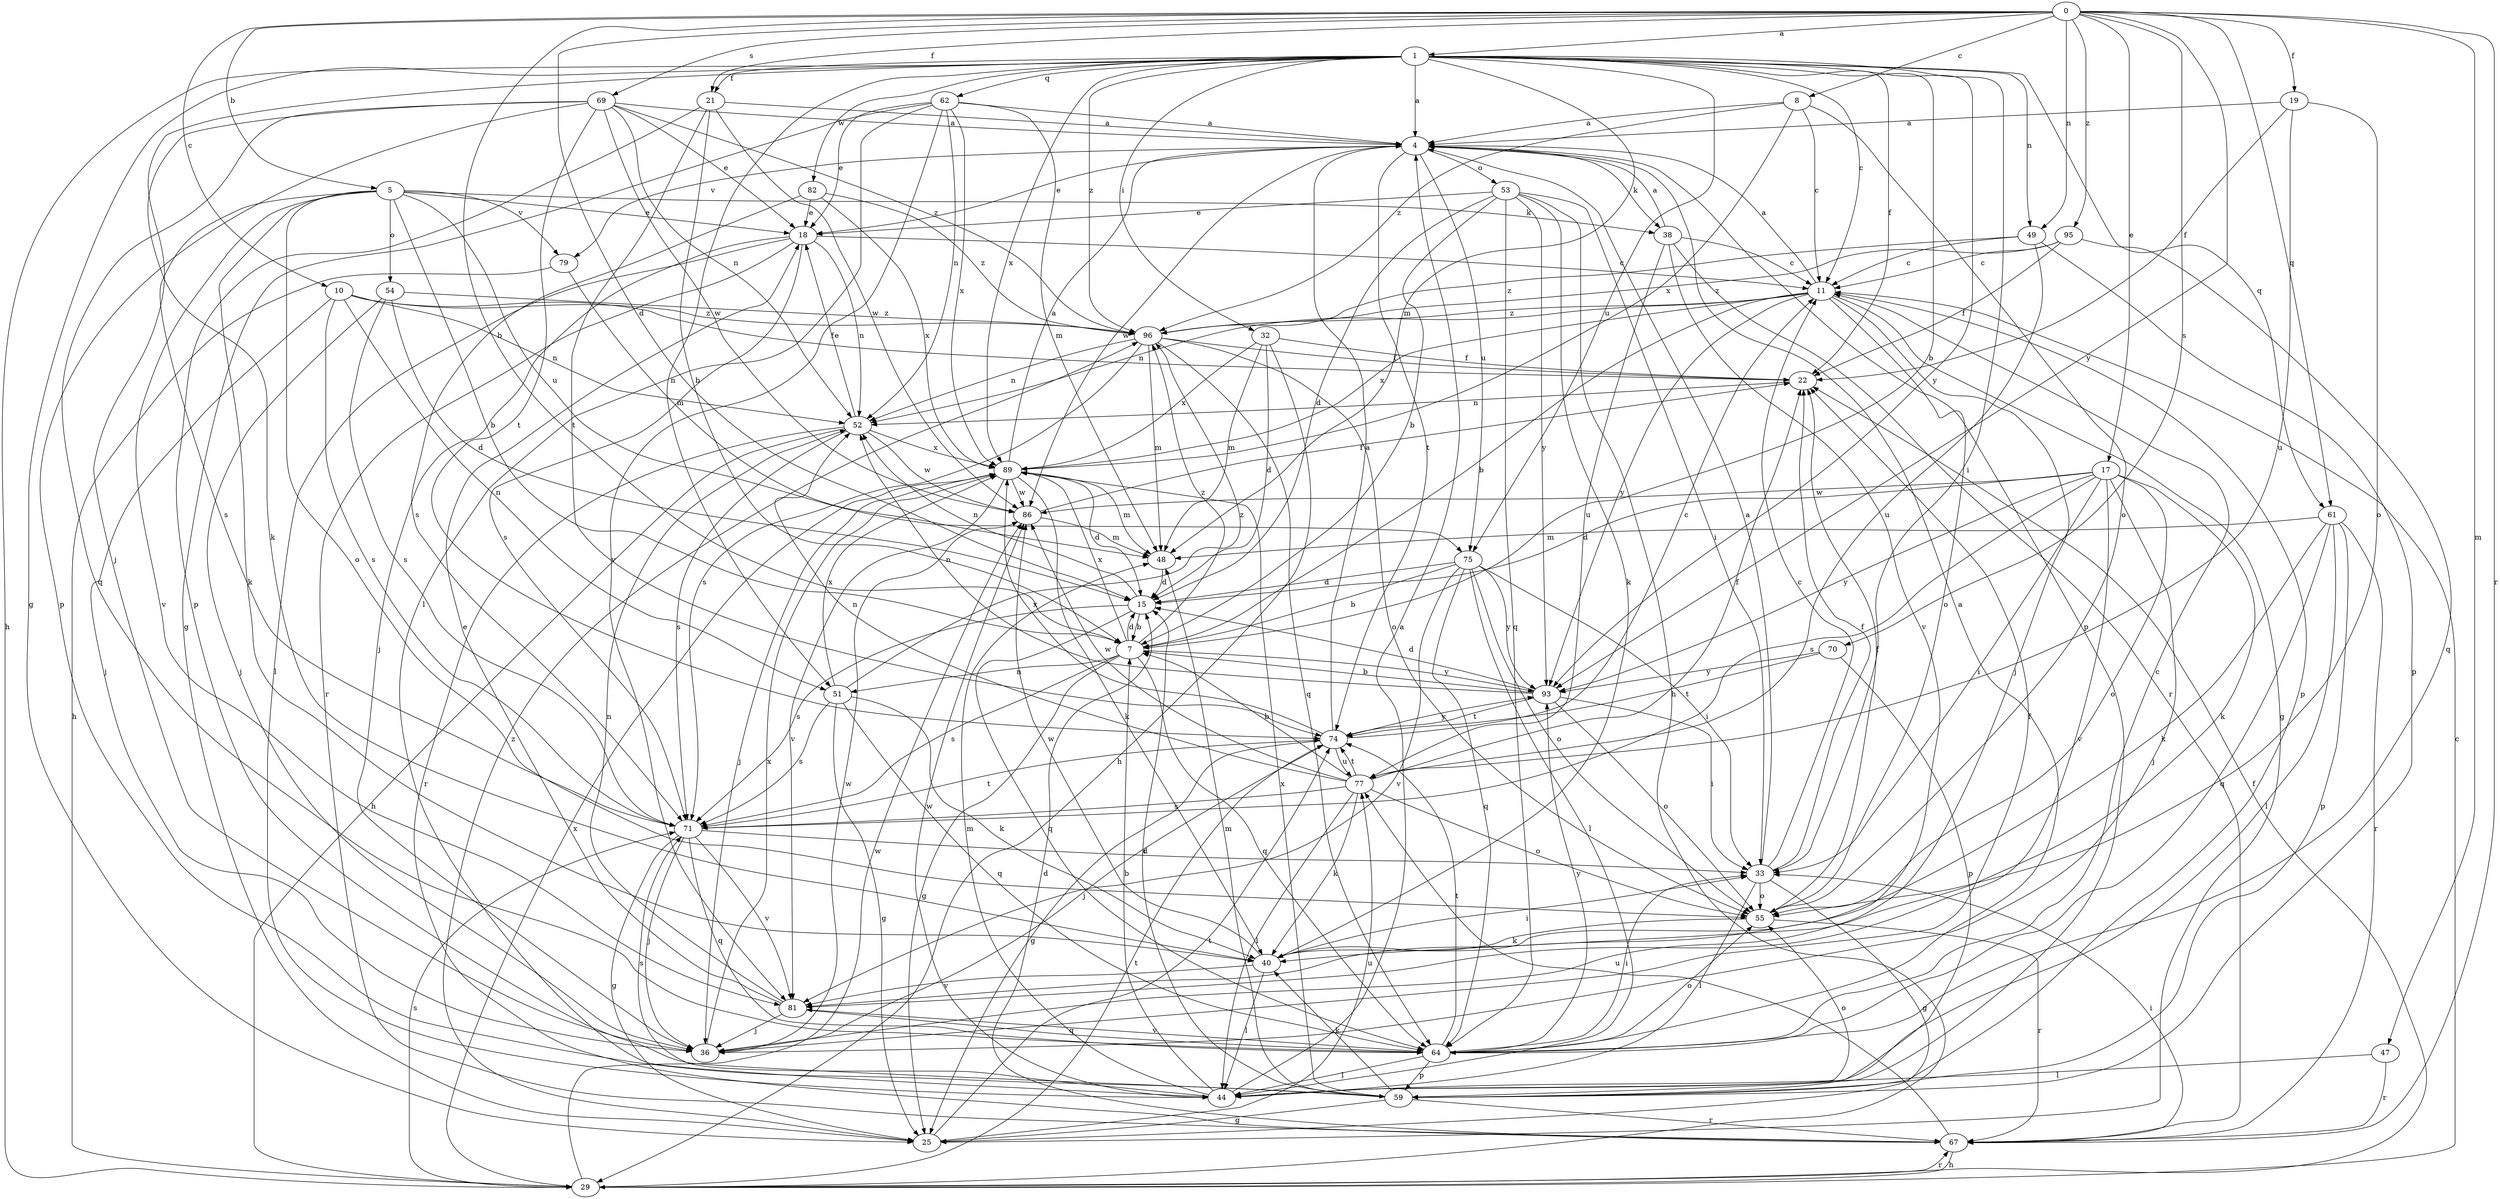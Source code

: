 strict digraph  {
0;
1;
4;
5;
7;
8;
10;
11;
15;
17;
18;
19;
21;
22;
25;
29;
32;
33;
36;
38;
40;
44;
47;
48;
49;
51;
52;
53;
54;
55;
59;
61;
62;
64;
67;
69;
70;
71;
74;
75;
77;
79;
81;
82;
86;
89;
93;
95;
96;
0 -> 1  [label=a];
0 -> 5  [label=b];
0 -> 7  [label=b];
0 -> 8  [label=c];
0 -> 10  [label=c];
0 -> 15  [label=d];
0 -> 17  [label=e];
0 -> 19  [label=f];
0 -> 21  [label=f];
0 -> 47  [label=m];
0 -> 49  [label=n];
0 -> 61  [label=q];
0 -> 67  [label=r];
0 -> 69  [label=s];
0 -> 70  [label=s];
0 -> 93  [label=y];
0 -> 95  [label=z];
1 -> 4  [label=a];
1 -> 7  [label=b];
1 -> 11  [label=c];
1 -> 21  [label=f];
1 -> 22  [label=f];
1 -> 25  [label=g];
1 -> 29  [label=h];
1 -> 32  [label=i];
1 -> 33  [label=i];
1 -> 36  [label=j];
1 -> 48  [label=m];
1 -> 49  [label=n];
1 -> 51  [label=n];
1 -> 61  [label=q];
1 -> 62  [label=q];
1 -> 75  [label=u];
1 -> 82  [label=w];
1 -> 89  [label=x];
1 -> 93  [label=y];
1 -> 96  [label=z];
4 -> 18  [label=e];
4 -> 38  [label=k];
4 -> 53  [label=o];
4 -> 59  [label=p];
4 -> 74  [label=t];
4 -> 75  [label=u];
4 -> 79  [label=v];
4 -> 86  [label=w];
5 -> 7  [label=b];
5 -> 18  [label=e];
5 -> 38  [label=k];
5 -> 40  [label=k];
5 -> 54  [label=o];
5 -> 55  [label=o];
5 -> 71  [label=s];
5 -> 75  [label=u];
5 -> 79  [label=v];
5 -> 81  [label=v];
7 -> 15  [label=d];
7 -> 25  [label=g];
7 -> 51  [label=n];
7 -> 64  [label=q];
7 -> 71  [label=s];
7 -> 89  [label=x];
7 -> 93  [label=y];
7 -> 96  [label=z];
8 -> 4  [label=a];
8 -> 11  [label=c];
8 -> 55  [label=o];
8 -> 89  [label=x];
8 -> 96  [label=z];
10 -> 22  [label=f];
10 -> 36  [label=j];
10 -> 51  [label=n];
10 -> 52  [label=n];
10 -> 71  [label=s];
10 -> 96  [label=z];
11 -> 4  [label=a];
11 -> 7  [label=b];
11 -> 25  [label=g];
11 -> 36  [label=j];
11 -> 52  [label=n];
11 -> 55  [label=o];
11 -> 59  [label=p];
11 -> 89  [label=x];
11 -> 93  [label=y];
11 -> 96  [label=z];
15 -> 7  [label=b];
15 -> 52  [label=n];
15 -> 64  [label=q];
15 -> 71  [label=s];
17 -> 15  [label=d];
17 -> 33  [label=i];
17 -> 36  [label=j];
17 -> 40  [label=k];
17 -> 55  [label=o];
17 -> 71  [label=s];
17 -> 81  [label=v];
17 -> 86  [label=w];
17 -> 93  [label=y];
18 -> 11  [label=c];
18 -> 36  [label=j];
18 -> 44  [label=l];
18 -> 52  [label=n];
18 -> 67  [label=r];
18 -> 71  [label=s];
19 -> 4  [label=a];
19 -> 22  [label=f];
19 -> 55  [label=o];
19 -> 77  [label=u];
21 -> 4  [label=a];
21 -> 7  [label=b];
21 -> 59  [label=p];
21 -> 74  [label=t];
21 -> 86  [label=w];
22 -> 52  [label=n];
25 -> 74  [label=t];
25 -> 77  [label=u];
25 -> 96  [label=z];
29 -> 11  [label=c];
29 -> 22  [label=f];
29 -> 67  [label=r];
29 -> 71  [label=s];
29 -> 74  [label=t];
29 -> 86  [label=w];
29 -> 89  [label=x];
32 -> 15  [label=d];
32 -> 22  [label=f];
32 -> 29  [label=h];
32 -> 48  [label=m];
32 -> 89  [label=x];
33 -> 4  [label=a];
33 -> 11  [label=c];
33 -> 22  [label=f];
33 -> 25  [label=g];
33 -> 44  [label=l];
33 -> 55  [label=o];
36 -> 22  [label=f];
36 -> 86  [label=w];
36 -> 89  [label=x];
38 -> 4  [label=a];
38 -> 11  [label=c];
38 -> 67  [label=r];
38 -> 77  [label=u];
38 -> 81  [label=v];
40 -> 33  [label=i];
40 -> 44  [label=l];
40 -> 81  [label=v];
40 -> 86  [label=w];
44 -> 4  [label=a];
44 -> 7  [label=b];
44 -> 48  [label=m];
44 -> 55  [label=o];
44 -> 71  [label=s];
44 -> 86  [label=w];
47 -> 44  [label=l];
47 -> 67  [label=r];
48 -> 15  [label=d];
49 -> 11  [label=c];
49 -> 59  [label=p];
49 -> 77  [label=u];
49 -> 96  [label=z];
51 -> 25  [label=g];
51 -> 40  [label=k];
51 -> 64  [label=q];
51 -> 71  [label=s];
51 -> 89  [label=x];
51 -> 96  [label=z];
52 -> 18  [label=e];
52 -> 29  [label=h];
52 -> 67  [label=r];
52 -> 71  [label=s];
52 -> 86  [label=w];
52 -> 89  [label=x];
53 -> 7  [label=b];
53 -> 15  [label=d];
53 -> 18  [label=e];
53 -> 29  [label=h];
53 -> 33  [label=i];
53 -> 40  [label=k];
53 -> 64  [label=q];
53 -> 93  [label=y];
54 -> 15  [label=d];
54 -> 36  [label=j];
54 -> 71  [label=s];
54 -> 96  [label=z];
55 -> 22  [label=f];
55 -> 40  [label=k];
55 -> 67  [label=r];
59 -> 15  [label=d];
59 -> 25  [label=g];
59 -> 40  [label=k];
59 -> 48  [label=m];
59 -> 67  [label=r];
59 -> 89  [label=x];
61 -> 40  [label=k];
61 -> 44  [label=l];
61 -> 48  [label=m];
61 -> 59  [label=p];
61 -> 64  [label=q];
61 -> 67  [label=r];
62 -> 4  [label=a];
62 -> 18  [label=e];
62 -> 25  [label=g];
62 -> 44  [label=l];
62 -> 48  [label=m];
62 -> 52  [label=n];
62 -> 81  [label=v];
62 -> 89  [label=x];
64 -> 4  [label=a];
64 -> 11  [label=c];
64 -> 33  [label=i];
64 -> 44  [label=l];
64 -> 55  [label=o];
64 -> 59  [label=p];
64 -> 74  [label=t];
64 -> 81  [label=v];
64 -> 93  [label=y];
67 -> 15  [label=d];
67 -> 29  [label=h];
67 -> 33  [label=i];
67 -> 77  [label=u];
69 -> 4  [label=a];
69 -> 18  [label=e];
69 -> 40  [label=k];
69 -> 52  [label=n];
69 -> 59  [label=p];
69 -> 64  [label=q];
69 -> 74  [label=t];
69 -> 86  [label=w];
69 -> 96  [label=z];
70 -> 59  [label=p];
70 -> 74  [label=t];
70 -> 93  [label=y];
71 -> 25  [label=g];
71 -> 33  [label=i];
71 -> 36  [label=j];
71 -> 64  [label=q];
71 -> 74  [label=t];
71 -> 81  [label=v];
74 -> 4  [label=a];
74 -> 11  [label=c];
74 -> 25  [label=g];
74 -> 36  [label=j];
74 -> 77  [label=u];
74 -> 89  [label=x];
74 -> 93  [label=y];
75 -> 7  [label=b];
75 -> 15  [label=d];
75 -> 33  [label=i];
75 -> 44  [label=l];
75 -> 55  [label=o];
75 -> 64  [label=q];
75 -> 81  [label=v];
75 -> 93  [label=y];
77 -> 7  [label=b];
77 -> 22  [label=f];
77 -> 40  [label=k];
77 -> 44  [label=l];
77 -> 52  [label=n];
77 -> 55  [label=o];
77 -> 71  [label=s];
77 -> 74  [label=t];
77 -> 86  [label=w];
79 -> 29  [label=h];
79 -> 48  [label=m];
81 -> 18  [label=e];
81 -> 36  [label=j];
81 -> 52  [label=n];
81 -> 64  [label=q];
82 -> 18  [label=e];
82 -> 71  [label=s];
82 -> 89  [label=x];
82 -> 96  [label=z];
86 -> 22  [label=f];
86 -> 48  [label=m];
89 -> 4  [label=a];
89 -> 15  [label=d];
89 -> 36  [label=j];
89 -> 40  [label=k];
89 -> 48  [label=m];
89 -> 81  [label=v];
89 -> 86  [label=w];
93 -> 7  [label=b];
93 -> 15  [label=d];
93 -> 33  [label=i];
93 -> 52  [label=n];
93 -> 55  [label=o];
93 -> 74  [label=t];
95 -> 11  [label=c];
95 -> 22  [label=f];
95 -> 64  [label=q];
95 -> 96  [label=z];
96 -> 22  [label=f];
96 -> 48  [label=m];
96 -> 52  [label=n];
96 -> 55  [label=o];
96 -> 64  [label=q];
96 -> 71  [label=s];
}
